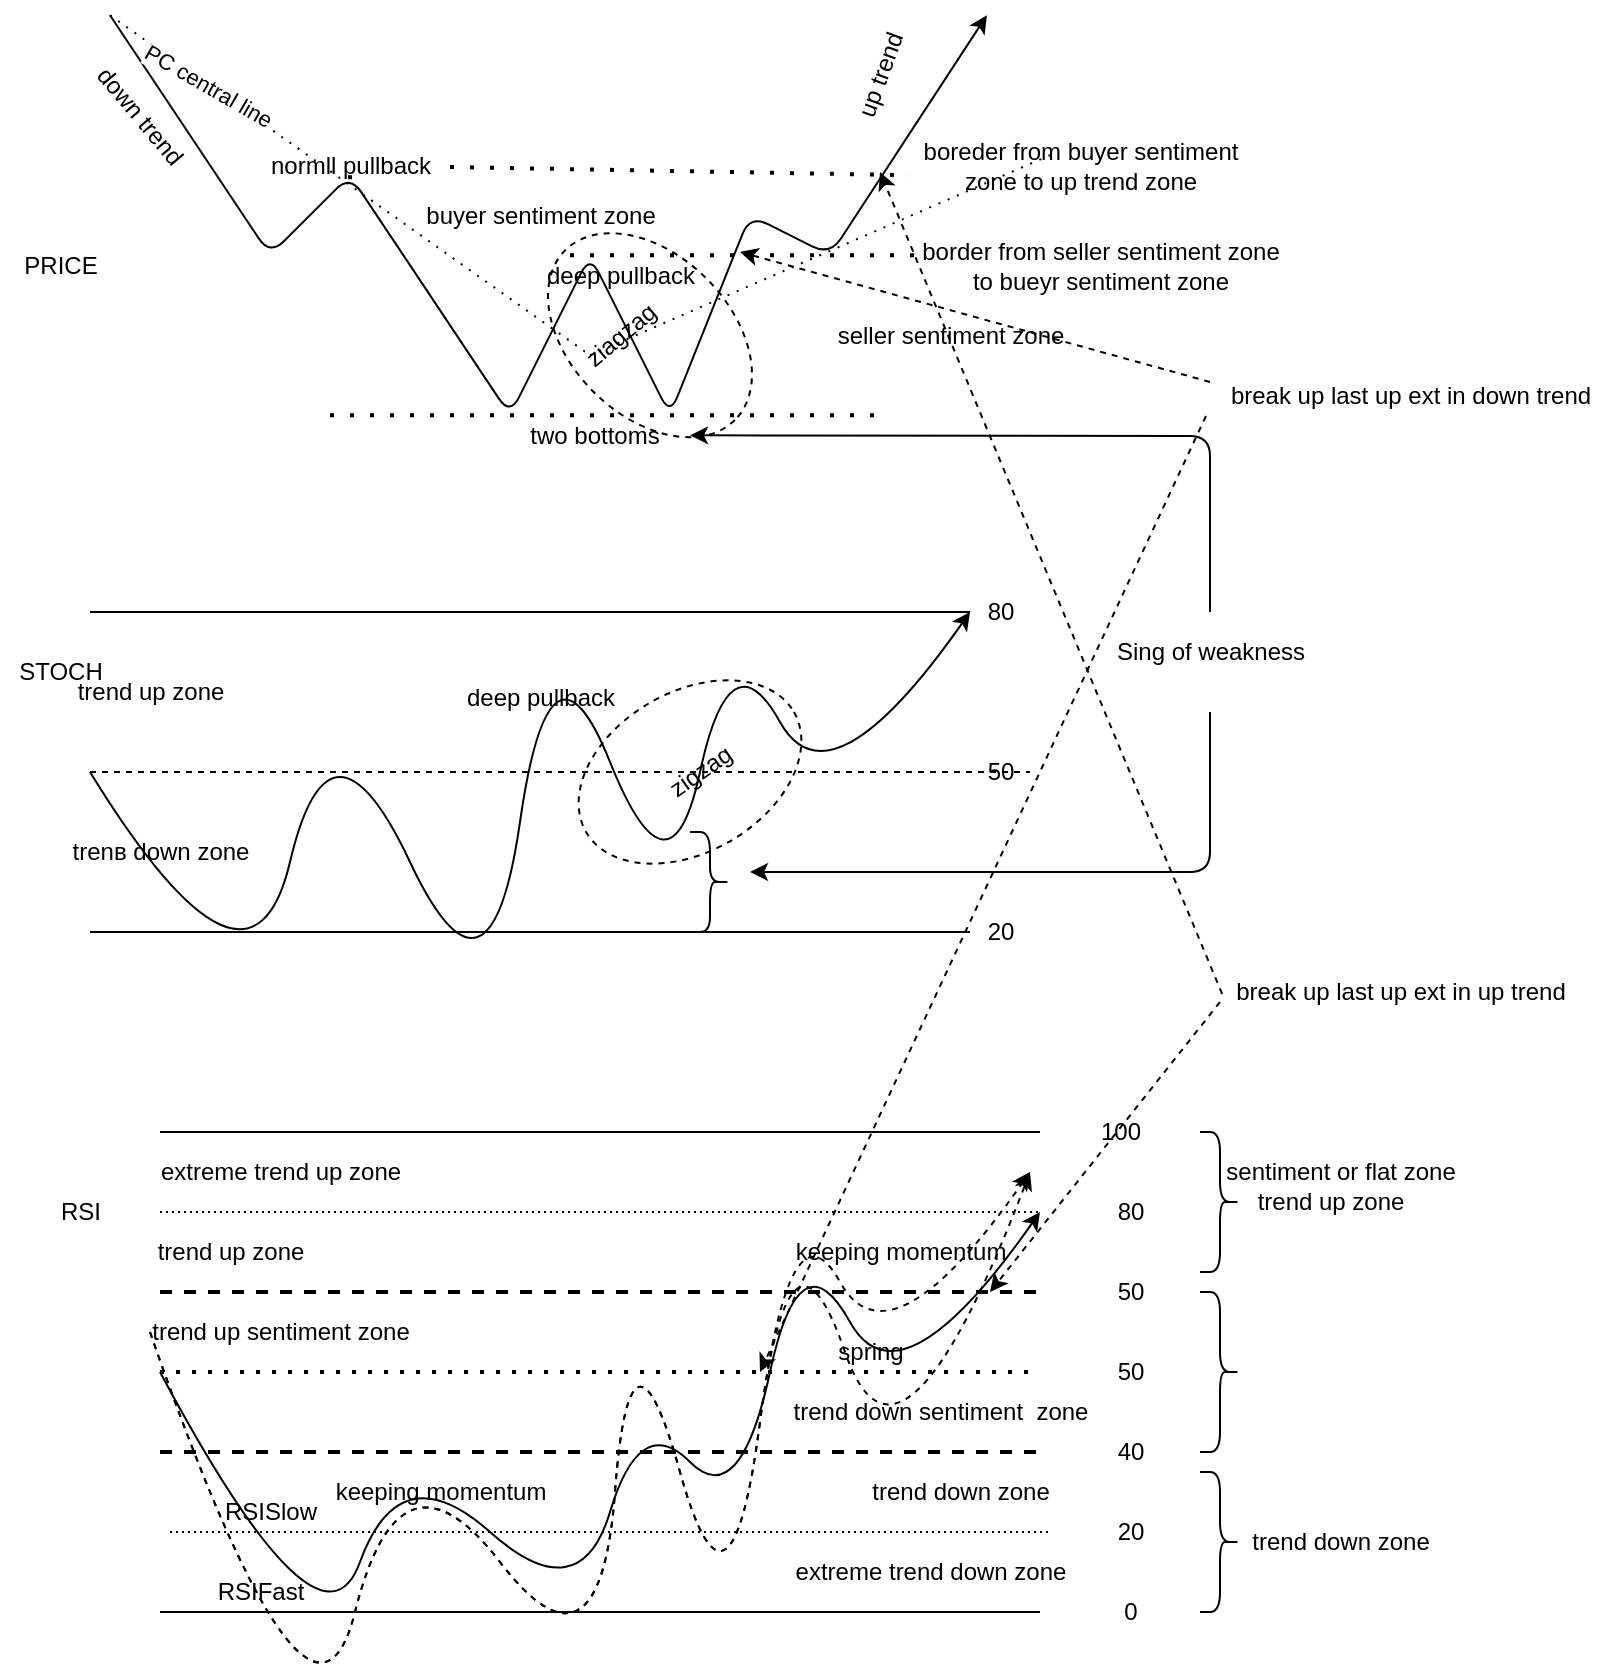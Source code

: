 <mxfile version="14.1.8" type="device"><diagram id="8FRweUoaVcbrPi_423-D" name="Страница 1"><mxGraphModel dx="1168" dy="778" grid="1" gridSize="10" guides="1" tooltips="1" connect="1" arrows="1" fold="1" page="1" pageScale="1" pageWidth="827" pageHeight="1169" math="0" shadow="0"><root><mxCell id="0"/><mxCell id="1" parent="0"/><mxCell id="RW8aGk8aJ6Ktqw2jvfT_-30" value="Sing of weakness" style="text;html=1;align=center;verticalAlign=middle;resizable=0;points=[];autosize=1;strokeColor=none;" parent="1" vertex="1"><mxGeometry x="550" y="330" width="110" height="20" as="geometry"/></mxCell><mxCell id="xPitnH9g_kgMjSaBzwEE-42" value="break up last up ext in down trend" style="text;html=1;align=center;verticalAlign=middle;resizable=0;points=[];autosize=1;" parent="1" vertex="1"><mxGeometry x="605" y="201.61" width="200" height="20" as="geometry"/></mxCell><mxCell id="xPitnH9g_kgMjSaBzwEE-37" value="sentiment or flat zone" style="text;html=1;align=center;verticalAlign=middle;resizable=0;points=[];autosize=1;container=0;" parent="1" vertex="1"><mxGeometry x="605" y="590" width="130" height="20" as="geometry"/></mxCell><mxCell id="xPitnH9g_kgMjSaBzwEE-50" value="" style="group" parent="1" vertex="1" connectable="0"><mxGeometry x="5" y="19.999" width="640" height="201.612" as="geometry"/></mxCell><mxCell id="xPitnH9g_kgMjSaBzwEE-51" value="" style="ellipse;whiteSpace=wrap;html=1;rotation=45;dashed=1;container=1;" parent="xPitnH9g_kgMjSaBzwEE-50" vertex="1"><mxGeometry x="260.001" y="121.612" width="120" height="80" as="geometry"/></mxCell><mxCell id="0lZZbJjXvuJJ77c5PogP-4" value="" style="endArrow=classic;html=1;startArrow=none;" parent="xPitnH9g_kgMjSaBzwEE-50" edge="1"><mxGeometry width="50" height="50" relative="1" as="geometry"><mxPoint x="50" y="1.611" as="sourcePoint"/><mxPoint x="488.462" y="1.611" as="targetPoint"/><Array as="points"><mxPoint x="130" y="121.611"/><mxPoint x="170" y="81.611"/><mxPoint x="250" y="201.611"/><mxPoint x="290" y="121.611"/><mxPoint x="330" y="201.611"/><mxPoint x="370" y="101.611"/><mxPoint x="410" y="121.611"/></Array></mxGeometry></mxCell><mxCell id="0lZZbJjXvuJJ77c5PogP-6" value="" style="endArrow=none;dashed=1;html=1;dashPattern=1 4;" parent="xPitnH9g_kgMjSaBzwEE-50" edge="1"><mxGeometry width="50" height="50" relative="1" as="geometry"><mxPoint x="50" y="1.611" as="sourcePoint"/><mxPoint x="290" y="171.611" as="targetPoint"/></mxGeometry></mxCell><mxCell id="0lZZbJjXvuJJ77c5PogP-16" value="PC central line" style="edgeLabel;html=1;align=center;verticalAlign=middle;resizable=0;points=[];rotation=30;" parent="0lZZbJjXvuJJ77c5PogP-6" vertex="1" connectable="0"><mxGeometry x="-0.587" relative="1" as="geometry"><mxPoint as="offset"/></mxGeometry></mxCell><mxCell id="0lZZbJjXvuJJ77c5PogP-8" value="" style="endArrow=none;dashed=1;html=1;strokeWidth=2;dashPattern=1 4;" parent="xPitnH9g_kgMjSaBzwEE-50" edge="1"><mxGeometry width="50" height="50" relative="1" as="geometry"><mxPoint x="280" y="121.611" as="sourcePoint"/><mxPoint x="460" y="121.611" as="targetPoint"/></mxGeometry></mxCell><mxCell id="0lZZbJjXvuJJ77c5PogP-9" value="" style="endArrow=none;dashed=1;html=1;dashPattern=1 4;strokeWidth=2;startArrow=none;" parent="xPitnH9g_kgMjSaBzwEE-50" source="0lZZbJjXvuJJ77c5PogP-47" edge="1"><mxGeometry width="50" height="50" relative="1" as="geometry"><mxPoint x="170" y="81.611" as="sourcePoint"/><mxPoint x="450" y="81.611" as="targetPoint"/></mxGeometry></mxCell><mxCell id="0lZZbJjXvuJJ77c5PogP-12" value="" style="endArrow=none;dashed=1;html=1;dashPattern=1 4;strokeWidth=2;" parent="xPitnH9g_kgMjSaBzwEE-50" edge="1"><mxGeometry width="50" height="50" relative="1" as="geometry"><mxPoint x="160" y="201.611" as="sourcePoint"/><mxPoint x="440" y="201.611" as="targetPoint"/></mxGeometry></mxCell><mxCell id="0lZZbJjXvuJJ77c5PogP-26" value="seller sentiment zone" style="text;html=1;align=center;verticalAlign=middle;resizable=0;points=[];autosize=1;strokeColor=none;" parent="xPitnH9g_kgMjSaBzwEE-50" vertex="1"><mxGeometry x="405" y="151.611" width="130" height="20" as="geometry"/></mxCell><mxCell id="0lZZbJjXvuJJ77c5PogP-27" value="up trend" style="text;html=1;align=center;verticalAlign=middle;resizable=0;points=[];autosize=1;strokeColor=none;rotation=-70;" parent="xPitnH9g_kgMjSaBzwEE-50" vertex="1"><mxGeometry x="405" y="21.611" width="60" height="20" as="geometry"/></mxCell><mxCell id="0lZZbJjXvuJJ77c5PogP-33" value="buyer sentiment zone" style="text;html=1;align=center;verticalAlign=middle;resizable=0;points=[];autosize=1;strokeColor=none;" parent="xPitnH9g_kgMjSaBzwEE-50" vertex="1"><mxGeometry x="200" y="91.611" width="130" height="20" as="geometry"/></mxCell><mxCell id="0lZZbJjXvuJJ77c5PogP-36" value="down trend" style="text;html=1;align=center;verticalAlign=middle;resizable=0;points=[];autosize=1;strokeColor=none;rotation=50;" parent="xPitnH9g_kgMjSaBzwEE-50" vertex="1"><mxGeometry x="30" y="41.611" width="70" height="20" as="geometry"/></mxCell><mxCell id="0lZZbJjXvuJJ77c5PogP-39" value="" style="endArrow=none;dashed=1;html=1;dashPattern=1 4;" parent="xPitnH9g_kgMjSaBzwEE-50" edge="1"><mxGeometry width="50" height="50" relative="1" as="geometry"><mxPoint x="290" y="171.611" as="sourcePoint"/><mxPoint x="520" y="71.611" as="targetPoint"/></mxGeometry></mxCell><mxCell id="0lZZbJjXvuJJ77c5PogP-41" value="border from seller sentiment zone&lt;br&gt;to bueyr sentiment zone" style="text;html=1;align=center;verticalAlign=middle;resizable=0;points=[];autosize=1;strokeColor=none;" parent="xPitnH9g_kgMjSaBzwEE-50" vertex="1"><mxGeometry x="450" y="111.611" width="190" height="30" as="geometry"/></mxCell><mxCell id="0lZZbJjXvuJJ77c5PogP-42" value="boreder from buyer sentiment &lt;br&gt;zone to up trend zone" style="text;html=1;align=center;verticalAlign=middle;resizable=0;points=[];autosize=1;strokeColor=none;" parent="xPitnH9g_kgMjSaBzwEE-50" vertex="1"><mxGeometry x="450" y="61.611" width="170" height="30" as="geometry"/></mxCell><mxCell id="0lZZbJjXvuJJ77c5PogP-47" value="normll pullback" style="text;html=1;align=center;verticalAlign=middle;resizable=0;points=[];autosize=1;strokeColor=none;" parent="xPitnH9g_kgMjSaBzwEE-50" vertex="1"><mxGeometry x="120" y="66.611" width="100" height="20" as="geometry"/></mxCell><mxCell id="0lZZbJjXvuJJ77c5PogP-48" value="" style="endArrow=none;dashed=1;html=1;dashPattern=1 4;strokeWidth=2;" parent="xPitnH9g_kgMjSaBzwEE-50" target="0lZZbJjXvuJJ77c5PogP-47" edge="1"><mxGeometry width="50" height="50" relative="1" as="geometry"><mxPoint x="170" y="81.611" as="sourcePoint"/><mxPoint x="450" y="81.611" as="targetPoint"/></mxGeometry></mxCell><mxCell id="0lZZbJjXvuJJ77c5PogP-49" value="deep pullback" style="text;html=1;align=center;verticalAlign=middle;resizable=0;points=[];autosize=1;strokeColor=none;" parent="xPitnH9g_kgMjSaBzwEE-50" vertex="1"><mxGeometry x="260" y="121.611" width="90" height="20" as="geometry"/></mxCell><mxCell id="0lZZbJjXvuJJ77c5PogP-53" value="PRICE" style="text;html=1;align=center;verticalAlign=middle;resizable=0;points=[];autosize=1;strokeColor=none;" parent="xPitnH9g_kgMjSaBzwEE-50" vertex="1"><mxGeometry y="116.611" width="50" height="20" as="geometry"/></mxCell><mxCell id="RW8aGk8aJ6Ktqw2jvfT_-11" value="ziagzag" style="text;html=1;align=center;verticalAlign=middle;resizable=0;points=[];autosize=1;strokeColor=none;rotation=-40;" parent="xPitnH9g_kgMjSaBzwEE-50" vertex="1"><mxGeometry x="274.999" y="151.615" width="60" height="20" as="geometry"/></mxCell><mxCell id="RW8aGk8aJ6Ktqw2jvfT_-1" value="" style="endArrow=none;html=1;startArrow=none;" parent="1" source="RW8aGk8aJ6Ktqw2jvfT_-16" edge="1"><mxGeometry y="290" width="50" height="50" as="geometry"><mxPoint x="45" y="320" as="sourcePoint"/><mxPoint x="515" y="320" as="targetPoint"/></mxGeometry></mxCell><mxCell id="RW8aGk8aJ6Ktqw2jvfT_-3" value="" style="endArrow=none;html=1;startArrow=none;" parent="1" source="RW8aGk8aJ6Ktqw2jvfT_-13" edge="1"><mxGeometry y="290" width="50" height="50" as="geometry"><mxPoint x="45" y="480" as="sourcePoint"/><mxPoint x="515" y="480" as="targetPoint"/></mxGeometry></mxCell><mxCell id="RW8aGk8aJ6Ktqw2jvfT_-7" value="" style="ellipse;whiteSpace=wrap;html=1;rotation=-30;dashed=1;" parent="1" vertex="1"><mxGeometry x="285.002" y="360.001" width="120" height="80" as="geometry"/></mxCell><mxCell id="RW8aGk8aJ6Ktqw2jvfT_-8" value="" style="endArrow=none;html=1;dashed=1;" parent="1" edge="1"><mxGeometry y="290" width="50" height="50" as="geometry"><mxPoint x="45" y="400" as="sourcePoint"/><mxPoint x="515" y="400" as="targetPoint"/></mxGeometry></mxCell><mxCell id="RW8aGk8aJ6Ktqw2jvfT_-4" value="" style="curved=1;endArrow=classic;html=1;" parent="1" edge="1"><mxGeometry y="290" width="50" height="50" as="geometry"><mxPoint x="45" y="400" as="sourcePoint"/><mxPoint x="485" y="320" as="targetPoint"/><Array as="points"><mxPoint x="125" y="530"/><mxPoint x="165" y="360"/><mxPoint x="245" y="530"/><mxPoint x="275" y="320"/><mxPoint x="335" y="470"/><mxPoint x="365" y="330"/><mxPoint x="415" y="420"/></Array></mxGeometry></mxCell><mxCell id="RW8aGk8aJ6Ktqw2jvfT_-13" value="20" style="text;html=1;align=center;verticalAlign=middle;resizable=0;points=[];autosize=1;strokeColor=none;" parent="1" vertex="1"><mxGeometry x="485" y="470" width="30" height="20" as="geometry"/></mxCell><mxCell id="RW8aGk8aJ6Ktqw2jvfT_-14" value="" style="endArrow=none;html=1;" parent="1" target="RW8aGk8aJ6Ktqw2jvfT_-13" edge="1"><mxGeometry y="290" width="50" height="50" as="geometry"><mxPoint x="45" y="480" as="sourcePoint"/><mxPoint x="515" y="480" as="targetPoint"/></mxGeometry></mxCell><mxCell id="RW8aGk8aJ6Ktqw2jvfT_-15" value="50" style="text;html=1;align=center;verticalAlign=middle;resizable=0;points=[];autosize=1;strokeColor=none;" parent="1" vertex="1"><mxGeometry x="485" y="390" width="30" height="20" as="geometry"/></mxCell><mxCell id="RW8aGk8aJ6Ktqw2jvfT_-16" value="80" style="text;html=1;align=center;verticalAlign=middle;resizable=0;points=[];autosize=1;strokeColor=none;" parent="1" vertex="1"><mxGeometry x="485" y="310" width="30" height="20" as="geometry"/></mxCell><mxCell id="RW8aGk8aJ6Ktqw2jvfT_-17" value="" style="endArrow=none;html=1;" parent="1" target="RW8aGk8aJ6Ktqw2jvfT_-16" edge="1"><mxGeometry y="290" width="50" height="50" as="geometry"><mxPoint x="45" y="320" as="sourcePoint"/><mxPoint x="515" y="320" as="targetPoint"/></mxGeometry></mxCell><mxCell id="RW8aGk8aJ6Ktqw2jvfT_-18" value="trend up zone" style="text;html=1;align=center;verticalAlign=middle;resizable=0;points=[];autosize=1;strokeColor=none;" parent="1" vertex="1"><mxGeometry x="30" y="350" width="90" height="20" as="geometry"/></mxCell><mxCell id="RW8aGk8aJ6Ktqw2jvfT_-19" value="trenв down zone" style="text;html=1;align=center;verticalAlign=middle;resizable=0;points=[];autosize=1;strokeColor=none;" parent="1" vertex="1"><mxGeometry x="30" y="430" width="100" height="20" as="geometry"/></mxCell><mxCell id="RW8aGk8aJ6Ktqw2jvfT_-24" value="" style="shape=curlyBracket;whiteSpace=wrap;html=1;rounded=1;flipH=1;" parent="1" vertex="1"><mxGeometry x="345" y="430" width="20" height="50" as="geometry"/></mxCell><mxCell id="RW8aGk8aJ6Ktqw2jvfT_-25" value="zigzag" style="text;html=1;align=center;verticalAlign=middle;resizable=0;points=[];autosize=1;strokeColor=none;rotation=-35;" parent="1" vertex="1"><mxGeometry x="325.005" y="390.001" width="50" height="20" as="geometry"/></mxCell><mxCell id="RW8aGk8aJ6Ktqw2jvfT_-28" value="" style="endArrow=classic;html=1;" parent="1" edge="1"><mxGeometry y="290" width="50" height="50" as="geometry"><mxPoint x="605" y="370" as="sourcePoint"/><mxPoint x="375" y="450" as="targetPoint"/><Array as="points"><mxPoint x="605" y="450"/></Array></mxGeometry></mxCell><mxCell id="RW8aGk8aJ6Ktqw2jvfT_-29" value="" style="endArrow=classic;html=1;" parent="1" target="RW8aGk8aJ6Ktqw2jvfT_-32" edge="1"><mxGeometry y="290" width="50" height="50" as="geometry"><mxPoint x="605" y="320" as="sourcePoint"/><mxPoint x="335" y="280" as="targetPoint"/><Array as="points"><mxPoint x="605" y="232"/></Array></mxGeometry></mxCell><mxCell id="RW8aGk8aJ6Ktqw2jvfT_-31" value="deep pullback" style="text;html=1;align=center;verticalAlign=middle;resizable=0;points=[];autosize=1;strokeColor=none;" parent="1" vertex="1"><mxGeometry x="225" y="352.53" width="90" height="20" as="geometry"/></mxCell><mxCell id="RW8aGk8aJ6Ktqw2jvfT_-32" value="two bottoms" style="text;html=1;strokeColor=none;fillColor=none;align=center;verticalAlign=middle;whiteSpace=wrap;rounded=0;" parent="1" vertex="1"><mxGeometry x="250" y="221.61" width="95" height="20" as="geometry"/></mxCell><mxCell id="RW8aGk8aJ6Ktqw2jvfT_-33" value="STOCH" style="text;html=1;align=center;verticalAlign=middle;resizable=0;points=[];autosize=1;strokeColor=none;" parent="1" vertex="1"><mxGeometry y="340" width="60" height="20" as="geometry"/></mxCell><mxCell id="xPitnH9g_kgMjSaBzwEE-52" value="RSI" style="text;html=1;align=center;verticalAlign=middle;resizable=0;points=[];autosize=1;strokeColor=none;" parent="1" vertex="1"><mxGeometry x="20" y="610" width="40" height="20" as="geometry"/></mxCell><mxCell id="xPitnH9g_kgMjSaBzwEE-54" value="" style="endArrow=classic;html=1;dashed=1;exitX=0;exitY=0.169;exitDx=0;exitDy=0;exitPerimeter=0;" parent="1" source="xPitnH9g_kgMjSaBzwEE-42" edge="1"><mxGeometry width="50" height="50" relative="1" as="geometry"><mxPoint x="580" y="540" as="sourcePoint"/><mxPoint x="370" y="140" as="targetPoint"/></mxGeometry></mxCell><mxCell id="xPitnH9g_kgMjSaBzwEE-55" value="" style="endArrow=classic;html=1;dashed=1;exitX=-0.01;exitY=1.019;exitDx=0;exitDy=0;exitPerimeter=0;" parent="1" source="xPitnH9g_kgMjSaBzwEE-42" edge="1"><mxGeometry width="50" height="50" relative="1" as="geometry"><mxPoint x="660" y="510" as="sourcePoint"/><mxPoint x="380" y="700" as="targetPoint"/></mxGeometry></mxCell><mxCell id="xPitnH9g_kgMjSaBzwEE-57" value="break up last up ext in up trend" style="text;html=1;align=center;verticalAlign=middle;resizable=0;points=[];autosize=1;" parent="1" vertex="1"><mxGeometry x="610" y="500" width="180" height="20" as="geometry"/></mxCell><mxCell id="xPitnH9g_kgMjSaBzwEE-58" value="" style="endArrow=classic;html=1;dashed=1;exitX=0.006;exitY=0.55;exitDx=0;exitDy=0;exitPerimeter=0;" parent="1" source="xPitnH9g_kgMjSaBzwEE-57" edge="1"><mxGeometry width="50" height="50" relative="1" as="geometry"><mxPoint x="630" y="440" as="sourcePoint"/><mxPoint x="440" y="100" as="targetPoint"/></mxGeometry></mxCell><mxCell id="xPitnH9g_kgMjSaBzwEE-59" value="" style="endArrow=classic;html=1;dashed=1;exitX=0;exitY=0.75;exitDx=0;exitDy=0;exitPerimeter=0;" parent="1" source="xPitnH9g_kgMjSaBzwEE-57" edge="1"><mxGeometry width="50" height="50" relative="1" as="geometry"><mxPoint x="730" y="350" as="sourcePoint"/><mxPoint x="495" y="660" as="targetPoint"/></mxGeometry></mxCell><mxCell id="xPitnH9g_kgMjSaBzwEE-44" value="" style="curved=1;endArrow=classic;html=1;dashed=1;" parent="1" edge="1"><mxGeometry x="70" y="570" width="50" height="50" as="geometry"><mxPoint x="75" y="680" as="sourcePoint"/><mxPoint x="515" y="600" as="targetPoint"/><Array as="points"><mxPoint x="155" y="910"/><mxPoint x="200" y="730"/><mxPoint x="300" y="860"/><mxPoint x="315" y="660"/><mxPoint x="365" y="840"/><mxPoint x="395" y="610"/><mxPoint x="450" y="770"/></Array></mxGeometry></mxCell><mxCell id="xPitnH9g_kgMjSaBzwEE-19" value="" style="curved=1;endArrow=classic;html=1;dashed=1;" parent="1" edge="1"><mxGeometry x="70" y="570" width="50" height="50" as="geometry"><mxPoint x="75" y="680" as="sourcePoint"/><mxPoint x="515" y="600" as="targetPoint"/><Array as="points"><mxPoint x="155" y="910"/><mxPoint x="200" y="730"/><mxPoint x="300" y="860"/><mxPoint x="315" y="660"/><mxPoint x="365" y="840"/><mxPoint x="395" y="610"/><mxPoint x="445" y="700"/></Array></mxGeometry></mxCell><mxCell id="xPitnH9g_kgMjSaBzwEE-1" value="" style="endArrow=none;html=1;" parent="1" edge="1"><mxGeometry x="70" y="570" width="50" height="50" as="geometry"><mxPoint x="80" y="580" as="sourcePoint"/><mxPoint x="520" y="580" as="targetPoint"/></mxGeometry></mxCell><mxCell id="xPitnH9g_kgMjSaBzwEE-3" value="" style="endArrow=none;dashed=1;html=1;dashPattern=1 2;" parent="1" edge="1"><mxGeometry x="70" y="570" width="50" height="50" as="geometry"><mxPoint x="80" y="620" as="sourcePoint"/><mxPoint x="520" y="620" as="targetPoint"/></mxGeometry></mxCell><mxCell id="xPitnH9g_kgMjSaBzwEE-4" value="" style="endArrow=none;dashed=1;html=1;dashPattern=1 3;strokeWidth=2;" parent="1" edge="1"><mxGeometry x="70" y="570" width="50" height="50" as="geometry"><mxPoint x="80" y="700" as="sourcePoint"/><mxPoint x="520" y="700" as="targetPoint"/></mxGeometry></mxCell><mxCell id="xPitnH9g_kgMjSaBzwEE-5" value="" style="endArrow=none;dashed=1;html=1;strokeWidth=2;" parent="1" edge="1"><mxGeometry x="70" y="570" width="50" height="50" as="geometry"><mxPoint x="80" y="740" as="sourcePoint"/><mxPoint x="520" y="740" as="targetPoint"/></mxGeometry></mxCell><mxCell id="xPitnH9g_kgMjSaBzwEE-7" value="" style="endArrow=none;dashed=1;html=1;strokeWidth=2;" parent="1" edge="1"><mxGeometry x="70" y="570" width="50" height="50" as="geometry"><mxPoint x="80" y="660" as="sourcePoint"/><mxPoint x="520" y="660" as="targetPoint"/></mxGeometry></mxCell><mxCell id="xPitnH9g_kgMjSaBzwEE-8" value="" style="endArrow=none;dashed=1;html=1;dashPattern=1 2;" parent="1" edge="1"><mxGeometry x="70" y="570" width="50" height="50" as="geometry"><mxPoint x="85" y="780" as="sourcePoint"/><mxPoint x="525" y="780" as="targetPoint"/></mxGeometry></mxCell><mxCell id="xPitnH9g_kgMjSaBzwEE-9" value="" style="endArrow=none;html=1;" parent="1" edge="1"><mxGeometry x="70" y="570" width="50" height="50" as="geometry"><mxPoint x="80" y="820" as="sourcePoint"/><mxPoint x="520" y="820" as="targetPoint"/></mxGeometry></mxCell><mxCell id="xPitnH9g_kgMjSaBzwEE-10" value="80" style="text;html=1;align=center;verticalAlign=middle;resizable=0;points=[];autosize=1;strokeColor=none;container=0;" parent="1" vertex="1"><mxGeometry x="550" y="610" width="30" height="20" as="geometry"/></mxCell><mxCell id="xPitnH9g_kgMjSaBzwEE-11" value="50" style="text;html=1;align=center;verticalAlign=middle;resizable=0;points=[];autosize=1;strokeColor=none;container=0;" parent="1" vertex="1"><mxGeometry x="550" y="690" width="30" height="20" as="geometry"/></mxCell><mxCell id="xPitnH9g_kgMjSaBzwEE-12" value="50" style="text;html=1;align=center;verticalAlign=middle;resizable=0;points=[];autosize=1;strokeColor=none;container=0;" parent="1" vertex="1"><mxGeometry x="550" y="650" width="30" height="20" as="geometry"/></mxCell><mxCell id="xPitnH9g_kgMjSaBzwEE-13" value="20" style="text;html=1;align=center;verticalAlign=middle;resizable=0;points=[];autosize=1;strokeColor=none;container=0;" parent="1" vertex="1"><mxGeometry x="550" y="770" width="30" height="20" as="geometry"/></mxCell><mxCell id="xPitnH9g_kgMjSaBzwEE-14" value="40" style="text;html=1;align=center;verticalAlign=middle;resizable=0;points=[];autosize=1;strokeColor=none;container=0;" parent="1" vertex="1"><mxGeometry x="550" y="730" width="30" height="20" as="geometry"/></mxCell><mxCell id="xPitnH9g_kgMjSaBzwEE-15" value="100" style="text;html=1;align=center;verticalAlign=middle;resizable=0;points=[];autosize=1;strokeColor=none;container=0;" parent="1" vertex="1"><mxGeometry x="540" y="570" width="40" height="20" as="geometry"/></mxCell><mxCell id="xPitnH9g_kgMjSaBzwEE-16" value="0" style="text;html=1;align=center;verticalAlign=middle;resizable=0;points=[];autosize=1;strokeColor=none;container=0;" parent="1" vertex="1"><mxGeometry x="555" y="810" width="20" height="20" as="geometry"/></mxCell><mxCell id="xPitnH9g_kgMjSaBzwEE-18" value="" style="curved=1;endArrow=classic;html=1;" parent="1" edge="1"><mxGeometry x="70" y="570" width="50" height="50" as="geometry"><mxPoint x="80" y="700" as="sourcePoint"/><mxPoint x="520" y="620" as="targetPoint"/><Array as="points"><mxPoint x="160" y="850"/><mxPoint x="200" y="740"/><mxPoint x="290" y="820"/><mxPoint x="320" y="720"/><mxPoint x="370" y="770"/><mxPoint x="400" y="630"/><mxPoint x="450" y="720"/></Array></mxGeometry></mxCell><mxCell id="xPitnH9g_kgMjSaBzwEE-22" value="RSIFast" style="text;html=1;align=center;verticalAlign=middle;resizable=0;points=[];autosize=1;container=0;" parent="1" vertex="1"><mxGeometry x="100" y="800" width="60" height="20" as="geometry"/></mxCell><mxCell id="xPitnH9g_kgMjSaBzwEE-24" value="RSISlow" style="text;html=1;align=center;verticalAlign=middle;resizable=0;points=[];autosize=1;container=0;" parent="1" vertex="1"><mxGeometry x="105" y="760" width="60" height="20" as="geometry"/></mxCell><mxCell id="xPitnH9g_kgMjSaBzwEE-27" value="keeping momentum" style="text;html=1;align=center;verticalAlign=middle;resizable=0;points=[];autosize=1;container=0;" parent="1" vertex="1"><mxGeometry x="160" y="750" width="120" height="20" as="geometry"/></mxCell><mxCell id="xPitnH9g_kgMjSaBzwEE-29" value="trend down zone" style="text;html=1;align=center;verticalAlign=middle;resizable=0;points=[];autosize=1;container=0;" parent="1" vertex="1"><mxGeometry x="430" y="750" width="100" height="20" as="geometry"/></mxCell><mxCell id="xPitnH9g_kgMjSaBzwEE-30" value="extreme trend down zone" style="text;html=1;align=center;verticalAlign=middle;resizable=0;points=[];autosize=1;container=0;" parent="1" vertex="1"><mxGeometry x="390" y="790" width="150" height="20" as="geometry"/></mxCell><mxCell id="xPitnH9g_kgMjSaBzwEE-31" value="trend down sentiment&amp;nbsp; zone" style="text;html=1;align=center;verticalAlign=middle;resizable=0;points=[];autosize=1;container=0;" parent="1" vertex="1"><mxGeometry x="390" y="710" width="160" height="20" as="geometry"/></mxCell><mxCell id="xPitnH9g_kgMjSaBzwEE-32" value="trend up zone" style="text;html=1;align=center;verticalAlign=middle;resizable=0;points=[];autosize=1;container=0;" parent="1" vertex="1"><mxGeometry x="70" y="630" width="90" height="20" as="geometry"/></mxCell><mxCell id="xPitnH9g_kgMjSaBzwEE-33" value="extreme trend up zone" style="text;html=1;align=center;verticalAlign=middle;resizable=0;points=[];autosize=1;container=0;" parent="1" vertex="1"><mxGeometry x="70" y="590" width="140" height="20" as="geometry"/></mxCell><mxCell id="xPitnH9g_kgMjSaBzwEE-34" value="trend up sentiment zone" style="text;html=1;align=center;verticalAlign=middle;resizable=0;points=[];autosize=1;container=0;" parent="1" vertex="1"><mxGeometry x="70" y="670" width="140" height="20" as="geometry"/></mxCell><mxCell id="xPitnH9g_kgMjSaBzwEE-35" value="" style="shape=curlyBracket;whiteSpace=wrap;html=1;rounded=1;flipH=1;container=0;" parent="1" vertex="1"><mxGeometry x="600" y="660" width="20" height="80" as="geometry"/></mxCell><mxCell id="xPitnH9g_kgMjSaBzwEE-38" value="" style="shape=curlyBracket;whiteSpace=wrap;html=1;rounded=1;flipH=1;container=0;" parent="1" vertex="1"><mxGeometry x="600" y="580" width="20" height="70" as="geometry"/></mxCell><mxCell id="xPitnH9g_kgMjSaBzwEE-39" value="" style="shape=curlyBracket;whiteSpace=wrap;html=1;rounded=1;flipH=1;container=0;" parent="1" vertex="1"><mxGeometry x="600" y="750" width="20" height="70" as="geometry"/></mxCell><mxCell id="xPitnH9g_kgMjSaBzwEE-40" value="trend up zone" style="text;html=1;align=center;verticalAlign=middle;resizable=0;points=[];autosize=1;container=0;" parent="1" vertex="1"><mxGeometry x="620" y="605" width="90" height="20" as="geometry"/></mxCell><mxCell id="xPitnH9g_kgMjSaBzwEE-41" value="trend down zone" style="text;html=1;align=center;verticalAlign=middle;resizable=0;points=[];autosize=1;container=0;" parent="1" vertex="1"><mxGeometry x="620" y="775" width="100" height="20" as="geometry"/></mxCell><mxCell id="xPitnH9g_kgMjSaBzwEE-60" value="keeping momentum" style="text;html=1;align=center;verticalAlign=middle;resizable=0;points=[];autosize=1;container=0;" parent="1" vertex="1"><mxGeometry x="390" y="630" width="120" height="20" as="geometry"/></mxCell><mxCell id="xPitnH9g_kgMjSaBzwEE-62" value="spring" style="text;html=1;align=center;verticalAlign=middle;resizable=0;points=[];autosize=1;container=0;" parent="1" vertex="1"><mxGeometry x="410" y="680" width="50" height="20" as="geometry"/></mxCell></root></mxGraphModel></diagram></mxfile>